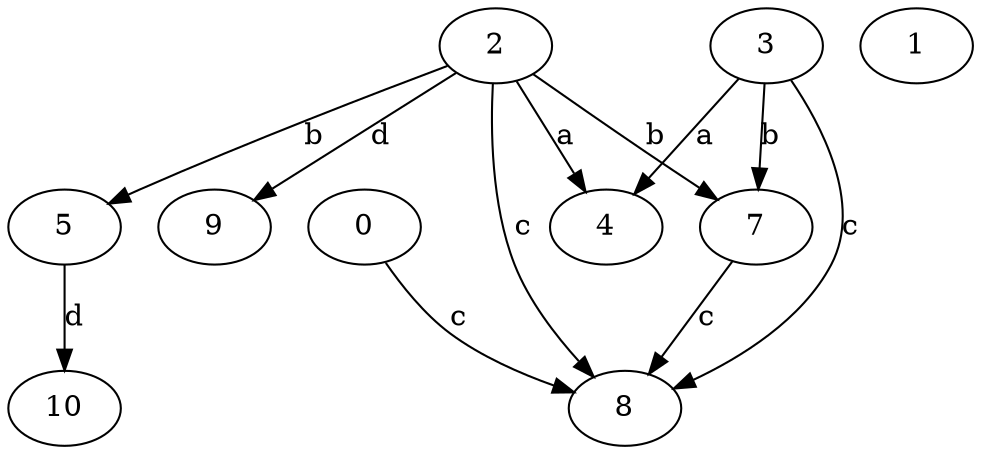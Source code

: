 strict digraph  {
2;
3;
4;
5;
7;
8;
9;
0;
10;
1;
2 -> 4  [label=a];
2 -> 5  [label=b];
2 -> 7  [label=b];
2 -> 8  [label=c];
2 -> 9  [label=d];
3 -> 4  [label=a];
3 -> 7  [label=b];
3 -> 8  [label=c];
5 -> 10  [label=d];
7 -> 8  [label=c];
0 -> 8  [label=c];
}
